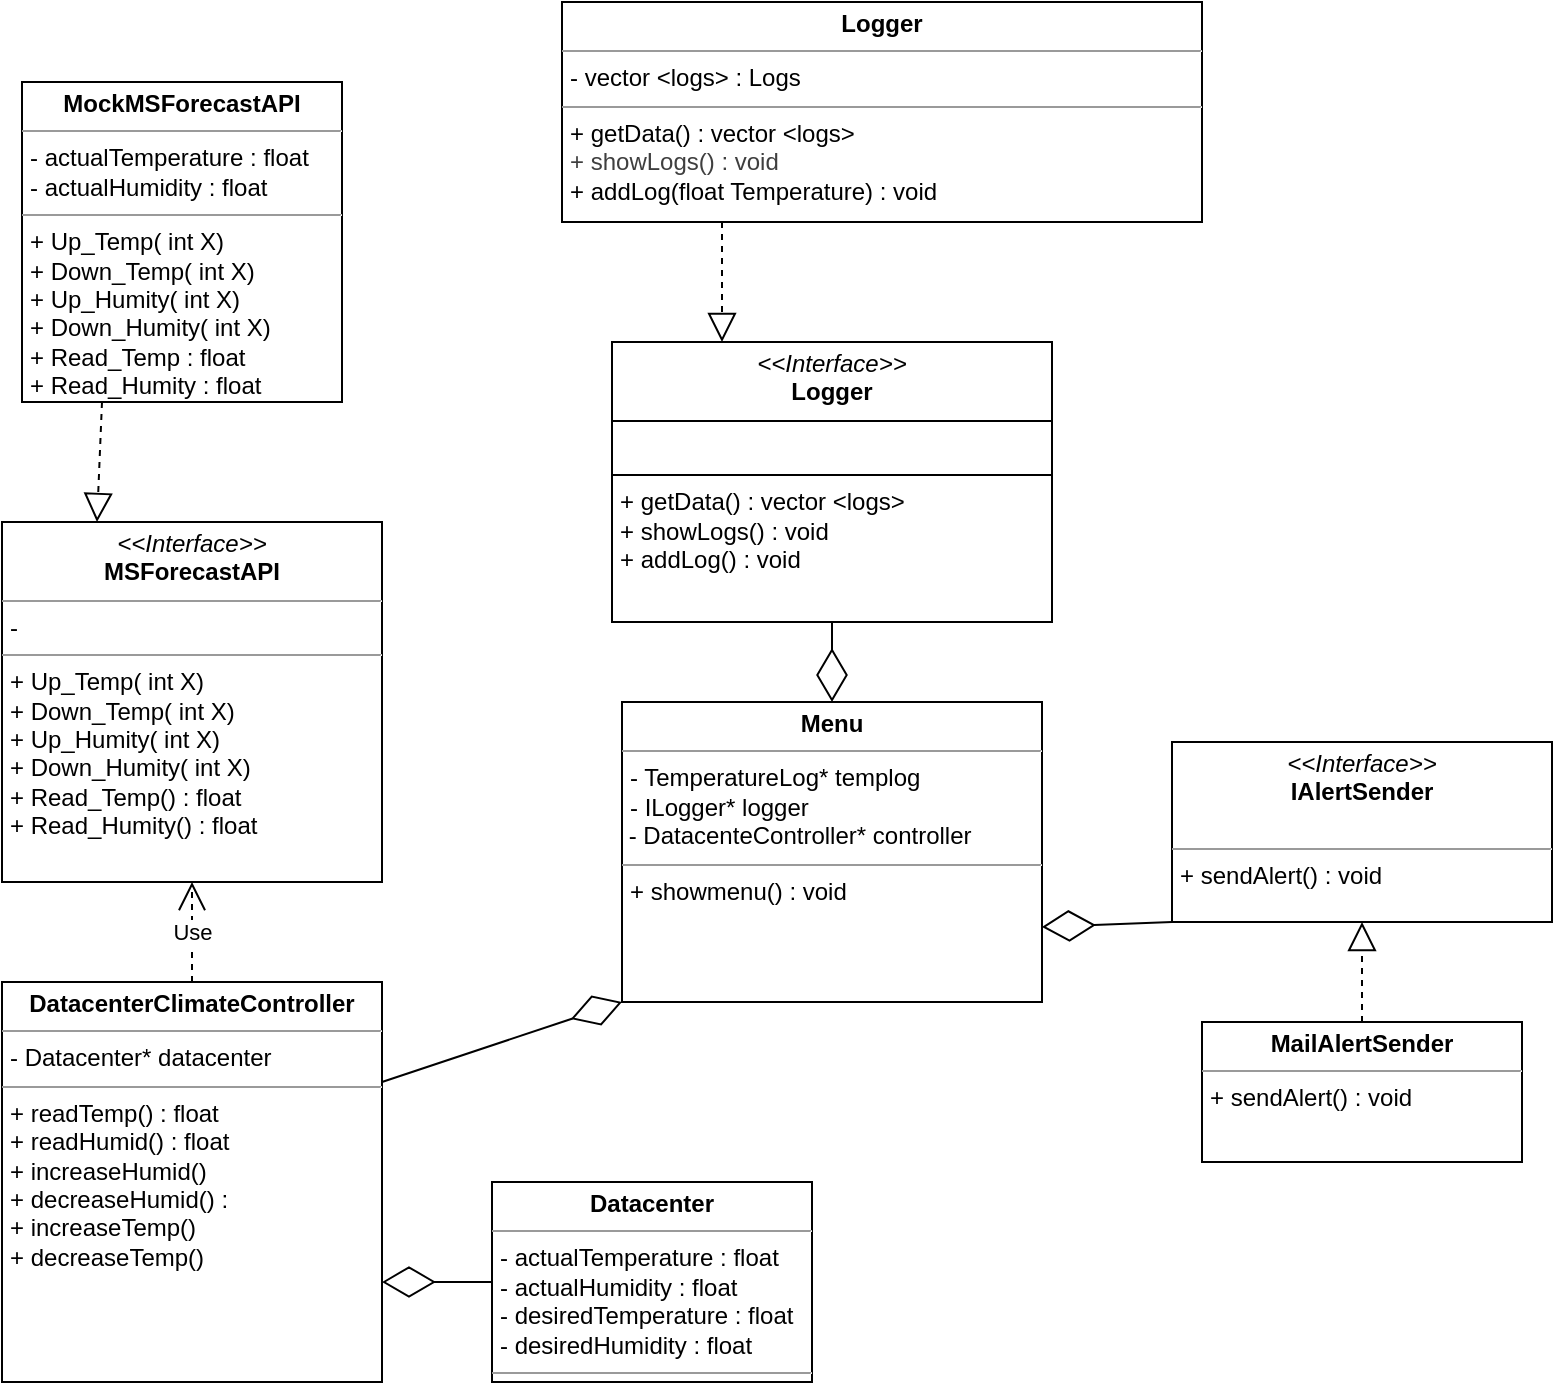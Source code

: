 <mxfile>
    <diagram id="hlXgxi6pee38cWrtKDy8" name="Page-1">
        <mxGraphModel dx="702" dy="563" grid="1" gridSize="10" guides="1" tooltips="1" connect="1" arrows="1" fold="1" page="1" pageScale="1" pageWidth="850" pageHeight="1100" math="0" shadow="0">
            <root>
                <mxCell id="0"/>
                <mxCell id="1" parent="0"/>
                <mxCell id="3" value="&lt;p style=&quot;margin:0px;margin-top:4px;text-align:center;&quot;&gt;&lt;b&gt;MockMSForecastAPI&lt;/b&gt;&lt;/p&gt;&lt;hr size=&quot;1&quot;&gt;&lt;p style=&quot;margin:0px;margin-left:4px;&quot;&gt;- actualTemperature : float&lt;/p&gt;&lt;p style=&quot;margin:0px;margin-left:4px;&quot;&gt;- actualHumidity : float&lt;/p&gt;&lt;hr size=&quot;1&quot;&gt;&lt;p style=&quot;margin:0px;margin-left:4px;&quot;&gt;+&amp;nbsp;&lt;span style=&quot;background-color: initial;&quot;&gt;Up_Temp( int X)&lt;/span&gt;&lt;/p&gt;&lt;p style=&quot;margin:0px;margin-left:4px;&quot;&gt;+ Down_Temp( int X)&lt;/p&gt;&lt;p style=&quot;margin:0px;margin-left:4px;&quot;&gt;+ Up_Humity( int X)&lt;/p&gt;&lt;p style=&quot;margin:0px;margin-left:4px;&quot;&gt;+ Down_Humity( int X)&lt;/p&gt;&lt;p style=&quot;margin:0px;margin-left:4px;&quot;&gt;+ Read_Temp : float&lt;/p&gt;&lt;p style=&quot;margin:0px;margin-left:4px;&quot;&gt;+ Read_Humity : float&lt;/p&gt;" style="verticalAlign=top;align=left;overflow=fill;fontSize=12;fontFamily=Helvetica;html=1;" parent="1" vertex="1">
                    <mxGeometry x="20" y="80" width="160" height="160" as="geometry"/>
                </mxCell>
                <mxCell id="4" value="&lt;p style=&quot;margin:0px;margin-top:4px;text-align:center;&quot;&gt;&lt;i&gt;&amp;lt;&amp;lt;Interface&amp;gt;&amp;gt;&lt;/i&gt;&lt;br&gt;&lt;b&gt;MSForecastAPI&lt;/b&gt;&lt;/p&gt;&lt;hr size=&quot;1&quot;&gt;&lt;p style=&quot;margin:0px;margin-left:4px;&quot;&gt;-&lt;/p&gt;&lt;hr size=&quot;1&quot;&gt;&lt;p style=&quot;margin: 0px 0px 0px 4px;&quot;&gt;+&amp;nbsp;&lt;span style=&quot;background-color: initial;&quot;&gt;Up_Temp( int X)&lt;/span&gt;&lt;/p&gt;&lt;p style=&quot;margin: 0px 0px 0px 4px;&quot;&gt;+ Down_Temp( int X)&lt;/p&gt;&lt;p style=&quot;margin: 0px 0px 0px 4px;&quot;&gt;+ Up_Humity( int X)&lt;/p&gt;&lt;p style=&quot;margin: 0px 0px 0px 4px;&quot;&gt;+ Down_Humity( int X)&lt;/p&gt;&lt;p style=&quot;margin: 0px 0px 0px 4px;&quot;&gt;+ Read_Temp() : float&lt;/p&gt;&lt;p style=&quot;margin: 0px 0px 0px 4px;&quot;&gt;+ Read_Humity() : float&lt;/p&gt;" style="verticalAlign=top;align=left;overflow=fill;fontSize=12;fontFamily=Helvetica;html=1;" parent="1" vertex="1">
                    <mxGeometry x="10" y="300" width="190" height="180" as="geometry"/>
                </mxCell>
                <mxCell id="5" value="" style="endArrow=block;dashed=1;endFill=0;endSize=12;html=1;exitX=0.25;exitY=1;exitDx=0;exitDy=0;entryX=0.25;entryY=0;entryDx=0;entryDy=0;" parent="1" source="3" target="4" edge="1">
                    <mxGeometry width="160" relative="1" as="geometry">
                        <mxPoint x="130" y="210" as="sourcePoint"/>
                        <mxPoint x="290" y="210" as="targetPoint"/>
                    </mxGeometry>
                </mxCell>
                <mxCell id="6" value="&lt;p style=&quot;margin:0px;margin-top:4px;text-align:center;&quot;&gt;&lt;b&gt;DatacenterClimateController&lt;/b&gt;&lt;/p&gt;&lt;hr size=&quot;1&quot;&gt;&lt;p style=&quot;margin:0px;margin-left:4px;&quot;&gt;- Datacenter* datacenter&lt;/p&gt;&lt;hr size=&quot;1&quot;&gt;&lt;p style=&quot;margin:0px;margin-left:4px;&quot;&gt;+ readTemp() : float&lt;/p&gt;&lt;p style=&quot;margin:0px;margin-left:4px;&quot;&gt;+ readHumid() : float&lt;/p&gt;&lt;p style=&quot;margin:0px;margin-left:4px;&quot;&gt;+ increaseHumid()&lt;/p&gt;&lt;p style=&quot;margin:0px;margin-left:4px;&quot;&gt;+ decreaseHumid() :&lt;/p&gt;&lt;p style=&quot;margin:0px;margin-left:4px;&quot;&gt;+ increaseTemp()&amp;nbsp;&lt;/p&gt;&lt;p style=&quot;margin:0px;margin-left:4px;&quot;&gt;+ decreaseTemp()&lt;/p&gt;" style="verticalAlign=top;align=left;overflow=fill;fontSize=12;fontFamily=Helvetica;html=1;" parent="1" vertex="1">
                    <mxGeometry x="10" y="530" width="190" height="200" as="geometry"/>
                </mxCell>
                <mxCell id="7" value="Use" style="endArrow=open;endSize=12;dashed=1;html=1;entryX=0.5;entryY=1;entryDx=0;entryDy=0;exitX=0.5;exitY=0;exitDx=0;exitDy=0;" parent="1" source="6" target="4" edge="1">
                    <mxGeometry width="160" relative="1" as="geometry">
                        <mxPoint x="250" y="280" as="sourcePoint"/>
                        <mxPoint x="410" y="280" as="targetPoint"/>
                    </mxGeometry>
                </mxCell>
                <mxCell id="8" value="&lt;p style=&quot;margin:0px;margin-top:4px;text-align:center;&quot;&gt;&lt;b&gt;Logger&lt;/b&gt;&lt;/p&gt;&lt;hr size=&quot;1&quot;&gt;&lt;p style=&quot;margin:0px;margin-left:4px;&quot;&gt;- vector &amp;lt;logs&amp;gt; : Logs&lt;/p&gt;&lt;hr size=&quot;1&quot;&gt;&lt;p style=&quot;margin:0px;margin-left:4px;&quot;&gt;+ getData() : vector &amp;lt;logs&amp;gt;&lt;/p&gt;&lt;p style=&quot;margin:0px;margin-left:4px;&quot;&gt;&lt;span style=&quot;color: rgb(63, 63, 63);&quot;&gt;+ showLogs() : void&lt;/span&gt;&lt;/p&gt;&lt;p style=&quot;margin:0px;margin-left:4px;&quot;&gt;+ addLog(float Temperature) : void&lt;/p&gt;" style="verticalAlign=top;align=left;overflow=fill;fontSize=12;fontFamily=Helvetica;html=1;" parent="1" vertex="1">
                    <mxGeometry x="290" y="40" width="320" height="110" as="geometry"/>
                </mxCell>
                <mxCell id="13" value="&lt;p style=&quot;margin:0px;margin-top:4px;text-align:center;&quot;&gt;&lt;b&gt;MailAlertSender&lt;/b&gt;&lt;/p&gt;&lt;hr size=&quot;1&quot;&gt;&lt;p style=&quot;margin:0px;margin-left:4px;&quot;&gt;&lt;/p&gt;&lt;p style=&quot;margin:0px;margin-left:4px;&quot;&gt;+ sendAlert() : void&lt;/p&gt;" style="verticalAlign=top;align=left;overflow=fill;fontSize=12;fontFamily=Helvetica;html=1;" parent="1" vertex="1">
                    <mxGeometry x="610" y="550" width="160" height="70" as="geometry"/>
                </mxCell>
                <mxCell id="14" value="&lt;p style=&quot;margin:0px;margin-top:4px;text-align:center;&quot;&gt;&lt;i&gt;&amp;lt;&amp;lt;Interface&amp;gt;&amp;gt;&lt;/i&gt;&lt;br&gt;&lt;b&gt;IAlertSender&lt;/b&gt;&lt;/p&gt;&lt;p style=&quot;margin:0px;margin-left:4px;&quot;&gt;&lt;br&gt;&lt;/p&gt;&lt;hr size=&quot;1&quot;&gt;&lt;p style=&quot;margin:0px;margin-left:4px;&quot;&gt;+ sendAlert() : void&lt;br&gt;&lt;br&gt;&lt;/p&gt;" style="verticalAlign=top;align=left;overflow=fill;fontSize=12;fontFamily=Helvetica;html=1;" parent="1" vertex="1">
                    <mxGeometry x="595" y="410" width="190" height="90" as="geometry"/>
                </mxCell>
                <mxCell id="15" value="" style="endArrow=block;dashed=1;endFill=0;endSize=12;html=1;entryX=0.5;entryY=1;entryDx=0;entryDy=0;exitX=0.5;exitY=0;exitDx=0;exitDy=0;" parent="1" source="13" target="14" edge="1">
                    <mxGeometry width="160" relative="1" as="geometry">
                        <mxPoint x="640" y="420" as="sourcePoint"/>
                        <mxPoint x="800" y="420" as="targetPoint"/>
                    </mxGeometry>
                </mxCell>
                <mxCell id="27" value="&lt;p style=&quot;margin:0px;margin-top:4px;text-align:center;&quot;&gt;&lt;b&gt;Datacenter&lt;/b&gt;&lt;/p&gt;&lt;hr size=&quot;1&quot;&gt;&lt;p style=&quot;margin:0px;margin-left:4px;&quot;&gt;- actualTemperature : float&lt;/p&gt;&lt;p style=&quot;margin:0px;margin-left:4px;&quot;&gt;- actualHumidity : float&lt;/p&gt;&lt;p style=&quot;margin:0px;margin-left:4px;&quot;&gt;- desiredTemperature : float&lt;/p&gt;&lt;p style=&quot;margin:0px;margin-left:4px;&quot;&gt;- desiredHumidity : float&lt;/p&gt;&lt;hr size=&quot;1&quot;&gt;&lt;p style=&quot;margin:0px;margin-left:4px;&quot;&gt;&lt;br&gt;&lt;/p&gt;" style="verticalAlign=top;align=left;overflow=fill;fontSize=12;fontFamily=Helvetica;html=1;" parent="1" vertex="1">
                    <mxGeometry x="255" y="630" width="160" height="100" as="geometry"/>
                </mxCell>
                <mxCell id="28" value="" style="endArrow=diamondThin;endFill=0;endSize=24;html=1;entryX=1;entryY=0.75;entryDx=0;entryDy=0;exitX=0;exitY=0.5;exitDx=0;exitDy=0;" parent="1" source="27" target="6" edge="1">
                    <mxGeometry width="160" relative="1" as="geometry">
                        <mxPoint x="340" y="610" as="sourcePoint"/>
                        <mxPoint x="500" y="610" as="targetPoint"/>
                    </mxGeometry>
                </mxCell>
                <mxCell id="54" value="&lt;p style=&quot;margin:0px;margin-top:4px;text-align:center;&quot;&gt;&lt;b&gt;Menu&lt;/b&gt;&lt;/p&gt;&lt;hr size=&quot;1&quot;&gt;&lt;p style=&quot;margin: 0px 0px 0px 4px;&quot;&gt;- TemperatureLog* templog&lt;/p&gt;&lt;p style=&quot;margin: 0px 0px 0px 4px;&quot;&gt;- ILogger* logger&lt;/p&gt;&lt;div&gt;&amp;nbsp;- DatacenteController* controller&lt;/div&gt;&lt;hr size=&quot;1&quot;&gt;&lt;p style=&quot;margin:0px;margin-left:4px;&quot;&gt;+ showmenu() : void&lt;/p&gt;" style="verticalAlign=top;align=left;overflow=fill;fontSize=12;fontFamily=Helvetica;html=1;" parent="1" vertex="1">
                    <mxGeometry x="320" y="390" width="210" height="150" as="geometry"/>
                </mxCell>
                <mxCell id="55" value="" style="endArrow=diamondThin;endFill=0;endSize=24;html=1;exitX=1;exitY=0.25;exitDx=0;exitDy=0;entryX=0;entryY=1;entryDx=0;entryDy=0;" parent="1" source="6" target="54" edge="1">
                    <mxGeometry width="160" relative="1" as="geometry">
                        <mxPoint x="210" y="560" as="sourcePoint"/>
                        <mxPoint x="370" y="560" as="targetPoint"/>
                    </mxGeometry>
                </mxCell>
                <mxCell id="57" value="" style="endArrow=diamondThin;endFill=0;endSize=24;html=1;exitX=0.5;exitY=1;exitDx=0;exitDy=0;entryX=0.5;entryY=0;entryDx=0;entryDy=0;" parent="1" source="59" target="54" edge="1">
                    <mxGeometry width="160" relative="1" as="geometry">
                        <mxPoint x="500" y="380" as="sourcePoint"/>
                        <mxPoint x="660" y="380" as="targetPoint"/>
                    </mxGeometry>
                </mxCell>
                <mxCell id="58" value="" style="endArrow=diamondThin;endFill=0;endSize=24;html=1;entryX=1;entryY=0.75;entryDx=0;entryDy=0;exitX=0;exitY=1;exitDx=0;exitDy=0;" parent="1" source="14" target="54" edge="1">
                    <mxGeometry width="160" relative="1" as="geometry">
                        <mxPoint x="560" y="530" as="sourcePoint"/>
                        <mxPoint x="720" y="530" as="targetPoint"/>
                    </mxGeometry>
                </mxCell>
                <mxCell id="59" value="&lt;p style=&quot;margin:0px;margin-top:4px;text-align:center;&quot;&gt;&lt;i&gt;&amp;lt;&amp;lt;Interface&amp;gt;&amp;gt;&lt;/i&gt;&lt;br&gt;&lt;b&gt;Logger&lt;/b&gt;&lt;/p&gt;&lt;hr size=&quot;1&quot; style=&quot;border-style:solid;&quot;&gt;&lt;p style=&quot;margin:0px;margin-left:4px;&quot;&gt;&lt;br&gt;&lt;/p&gt;&lt;hr size=&quot;1&quot; style=&quot;border-style:solid;&quot;&gt;&lt;p style=&quot;text-wrap-mode: nowrap; margin: 0px 0px 0px 4px;&quot;&gt;+ getData() : vector &amp;lt;logs&amp;gt;&lt;/p&gt;&lt;p style=&quot;text-wrap-mode: nowrap; margin: 0px 0px 0px 4px;&quot;&gt;+ showLogs() : void&lt;/p&gt;&lt;p style=&quot;text-wrap-mode: nowrap; margin: 0px 0px 0px 4px;&quot;&gt;+ addLog() : void&lt;/p&gt;" style="verticalAlign=top;align=left;overflow=fill;html=1;whiteSpace=wrap;" parent="1" vertex="1">
                    <mxGeometry x="315" y="210" width="220" height="140" as="geometry"/>
                </mxCell>
                <mxCell id="60" value="" style="endArrow=block;dashed=1;endFill=0;endSize=12;html=1;exitX=0.25;exitY=1;exitDx=0;exitDy=0;entryX=0.25;entryY=0;entryDx=0;entryDy=0;" parent="1" source="8" target="59" edge="1">
                    <mxGeometry width="160" relative="1" as="geometry">
                        <mxPoint x="340" y="160" as="sourcePoint"/>
                        <mxPoint x="500" y="160" as="targetPoint"/>
                    </mxGeometry>
                </mxCell>
            </root>
        </mxGraphModel>
    </diagram>
</mxfile>